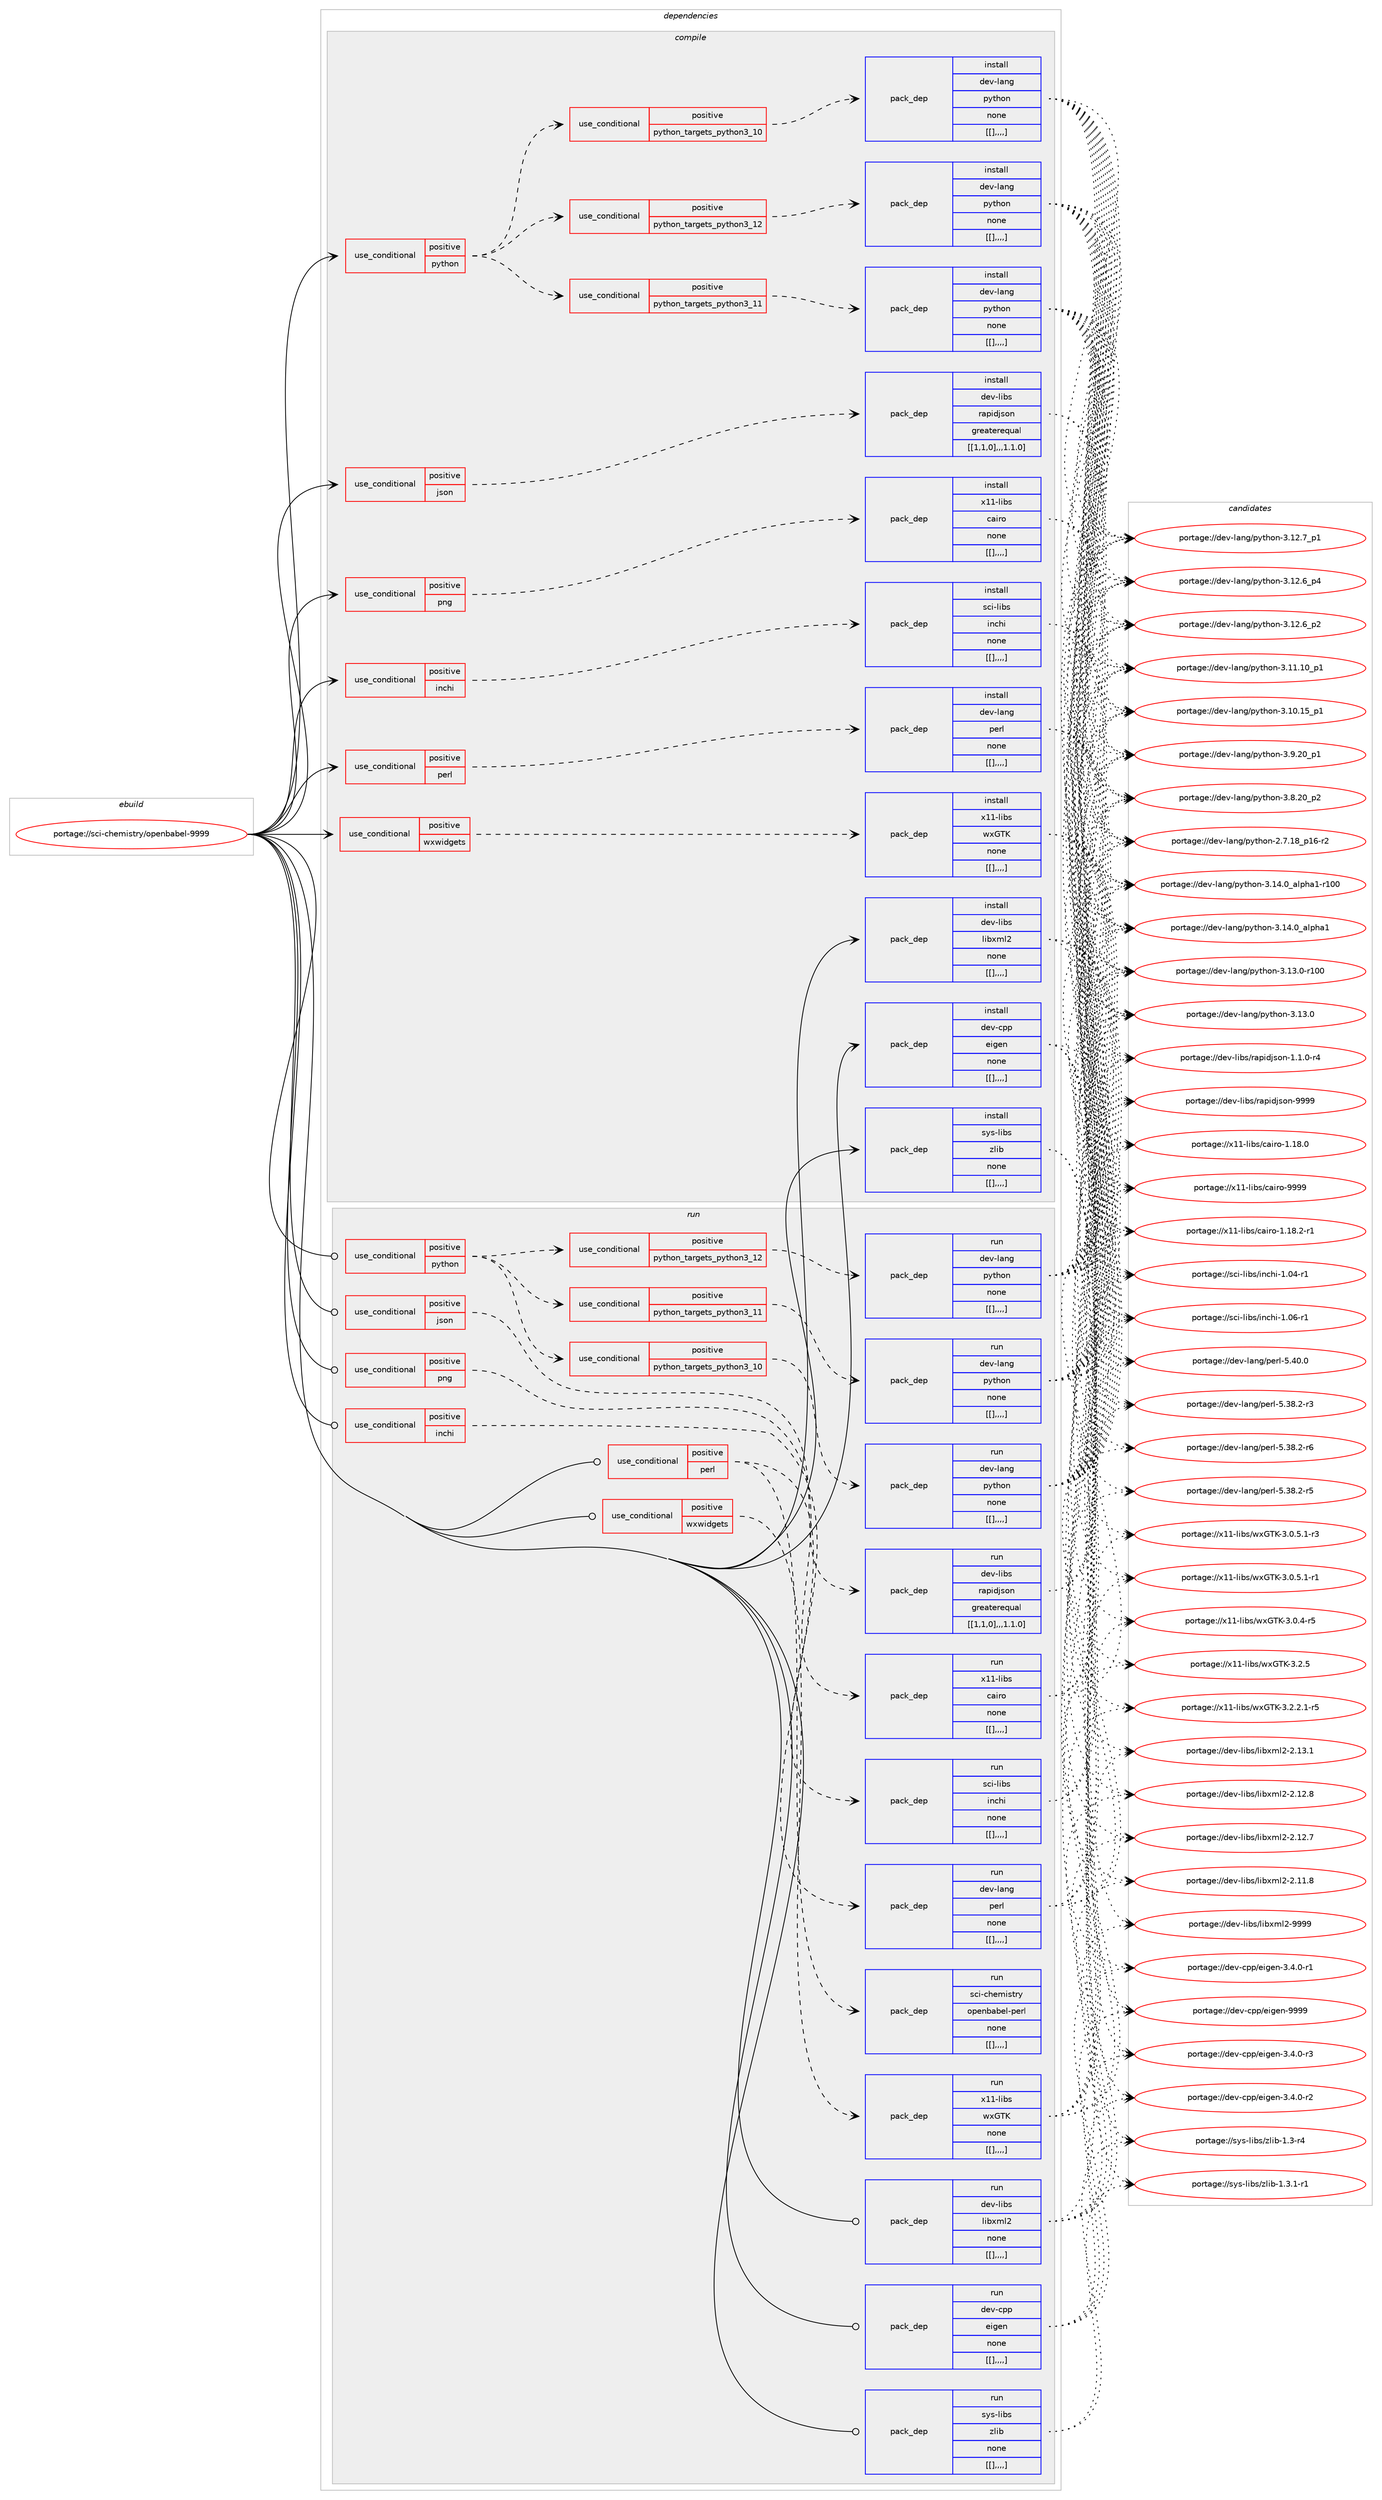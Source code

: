 digraph prolog {

# *************
# Graph options
# *************

newrank=true;
concentrate=true;
compound=true;
graph [rankdir=LR,fontname=Helvetica,fontsize=10,ranksep=1.5];#, ranksep=2.5, nodesep=0.2];
edge  [arrowhead=vee];
node  [fontname=Helvetica,fontsize=10];

# **********
# The ebuild
# **********

subgraph cluster_leftcol {
color=gray;
label=<<i>ebuild</i>>;
id [label="portage://sci-chemistry/openbabel-9999", color=red, width=4, href="../sci-chemistry/openbabel-9999.svg"];
}

# ****************
# The dependencies
# ****************

subgraph cluster_midcol {
color=gray;
label=<<i>dependencies</i>>;
subgraph cluster_compile {
fillcolor="#eeeeee";
style=filled;
label=<<i>compile</i>>;
subgraph cond110617 {
dependency416949 [label=<<TABLE BORDER="0" CELLBORDER="1" CELLSPACING="0" CELLPADDING="4"><TR><TD ROWSPAN="3" CELLPADDING="10">use_conditional</TD></TR><TR><TD>positive</TD></TR><TR><TD>inchi</TD></TR></TABLE>>, shape=none, color=red];
subgraph pack303238 {
dependency416996 [label=<<TABLE BORDER="0" CELLBORDER="1" CELLSPACING="0" CELLPADDING="4" WIDTH="220"><TR><TD ROWSPAN="6" CELLPADDING="30">pack_dep</TD></TR><TR><TD WIDTH="110">install</TD></TR><TR><TD>sci-libs</TD></TR><TR><TD>inchi</TD></TR><TR><TD>none</TD></TR><TR><TD>[[],,,,]</TD></TR></TABLE>>, shape=none, color=blue];
}
dependency416949:e -> dependency416996:w [weight=20,style="dashed",arrowhead="vee"];
}
id:e -> dependency416949:w [weight=20,style="solid",arrowhead="vee"];
subgraph cond110638 {
dependency417000 [label=<<TABLE BORDER="0" CELLBORDER="1" CELLSPACING="0" CELLPADDING="4"><TR><TD ROWSPAN="3" CELLPADDING="10">use_conditional</TD></TR><TR><TD>positive</TD></TR><TR><TD>json</TD></TR></TABLE>>, shape=none, color=red];
subgraph pack303261 {
dependency417013 [label=<<TABLE BORDER="0" CELLBORDER="1" CELLSPACING="0" CELLPADDING="4" WIDTH="220"><TR><TD ROWSPAN="6" CELLPADDING="30">pack_dep</TD></TR><TR><TD WIDTH="110">install</TD></TR><TR><TD>dev-libs</TD></TR><TR><TD>rapidjson</TD></TR><TR><TD>greaterequal</TD></TR><TR><TD>[[1,1,0],,,1.1.0]</TD></TR></TABLE>>, shape=none, color=blue];
}
dependency417000:e -> dependency417013:w [weight=20,style="dashed",arrowhead="vee"];
}
id:e -> dependency417000:w [weight=20,style="solid",arrowhead="vee"];
subgraph cond110649 {
dependency417035 [label=<<TABLE BORDER="0" CELLBORDER="1" CELLSPACING="0" CELLPADDING="4"><TR><TD ROWSPAN="3" CELLPADDING="10">use_conditional</TD></TR><TR><TD>positive</TD></TR><TR><TD>perl</TD></TR></TABLE>>, shape=none, color=red];
subgraph pack303282 {
dependency417042 [label=<<TABLE BORDER="0" CELLBORDER="1" CELLSPACING="0" CELLPADDING="4" WIDTH="220"><TR><TD ROWSPAN="6" CELLPADDING="30">pack_dep</TD></TR><TR><TD WIDTH="110">install</TD></TR><TR><TD>dev-lang</TD></TR><TR><TD>perl</TD></TR><TR><TD>none</TD></TR><TR><TD>[[],,,,]</TD></TR></TABLE>>, shape=none, color=blue];
}
dependency417035:e -> dependency417042:w [weight=20,style="dashed",arrowhead="vee"];
}
id:e -> dependency417035:w [weight=20,style="solid",arrowhead="vee"];
subgraph cond110662 {
dependency417067 [label=<<TABLE BORDER="0" CELLBORDER="1" CELLSPACING="0" CELLPADDING="4"><TR><TD ROWSPAN="3" CELLPADDING="10">use_conditional</TD></TR><TR><TD>positive</TD></TR><TR><TD>png</TD></TR></TABLE>>, shape=none, color=red];
subgraph pack303316 {
dependency417085 [label=<<TABLE BORDER="0" CELLBORDER="1" CELLSPACING="0" CELLPADDING="4" WIDTH="220"><TR><TD ROWSPAN="6" CELLPADDING="30">pack_dep</TD></TR><TR><TD WIDTH="110">install</TD></TR><TR><TD>x11-libs</TD></TR><TR><TD>cairo</TD></TR><TR><TD>none</TD></TR><TR><TD>[[],,,,]</TD></TR></TABLE>>, shape=none, color=blue];
}
dependency417067:e -> dependency417085:w [weight=20,style="dashed",arrowhead="vee"];
}
id:e -> dependency417067:w [weight=20,style="solid",arrowhead="vee"];
subgraph cond110677 {
dependency417111 [label=<<TABLE BORDER="0" CELLBORDER="1" CELLSPACING="0" CELLPADDING="4"><TR><TD ROWSPAN="3" CELLPADDING="10">use_conditional</TD></TR><TR><TD>positive</TD></TR><TR><TD>python</TD></TR></TABLE>>, shape=none, color=red];
subgraph cond110685 {
dependency417211 [label=<<TABLE BORDER="0" CELLBORDER="1" CELLSPACING="0" CELLPADDING="4"><TR><TD ROWSPAN="3" CELLPADDING="10">use_conditional</TD></TR><TR><TD>positive</TD></TR><TR><TD>python_targets_python3_10</TD></TR></TABLE>>, shape=none, color=red];
subgraph pack303416 {
dependency417240 [label=<<TABLE BORDER="0" CELLBORDER="1" CELLSPACING="0" CELLPADDING="4" WIDTH="220"><TR><TD ROWSPAN="6" CELLPADDING="30">pack_dep</TD></TR><TR><TD WIDTH="110">install</TD></TR><TR><TD>dev-lang</TD></TR><TR><TD>python</TD></TR><TR><TD>none</TD></TR><TR><TD>[[],,,,]</TD></TR></TABLE>>, shape=none, color=blue];
}
dependency417211:e -> dependency417240:w [weight=20,style="dashed",arrowhead="vee"];
}
dependency417111:e -> dependency417211:w [weight=20,style="dashed",arrowhead="vee"];
subgraph cond110713 {
dependency417280 [label=<<TABLE BORDER="0" CELLBORDER="1" CELLSPACING="0" CELLPADDING="4"><TR><TD ROWSPAN="3" CELLPADDING="10">use_conditional</TD></TR><TR><TD>positive</TD></TR><TR><TD>python_targets_python3_11</TD></TR></TABLE>>, shape=none, color=red];
subgraph pack303476 {
dependency417330 [label=<<TABLE BORDER="0" CELLBORDER="1" CELLSPACING="0" CELLPADDING="4" WIDTH="220"><TR><TD ROWSPAN="6" CELLPADDING="30">pack_dep</TD></TR><TR><TD WIDTH="110">install</TD></TR><TR><TD>dev-lang</TD></TR><TR><TD>python</TD></TR><TR><TD>none</TD></TR><TR><TD>[[],,,,]</TD></TR></TABLE>>, shape=none, color=blue];
}
dependency417280:e -> dependency417330:w [weight=20,style="dashed",arrowhead="vee"];
}
dependency417111:e -> dependency417280:w [weight=20,style="dashed",arrowhead="vee"];
subgraph cond110735 {
dependency417344 [label=<<TABLE BORDER="0" CELLBORDER="1" CELLSPACING="0" CELLPADDING="4"><TR><TD ROWSPAN="3" CELLPADDING="10">use_conditional</TD></TR><TR><TD>positive</TD></TR><TR><TD>python_targets_python3_12</TD></TR></TABLE>>, shape=none, color=red];
subgraph pack303523 {
dependency417364 [label=<<TABLE BORDER="0" CELLBORDER="1" CELLSPACING="0" CELLPADDING="4" WIDTH="220"><TR><TD ROWSPAN="6" CELLPADDING="30">pack_dep</TD></TR><TR><TD WIDTH="110">install</TD></TR><TR><TD>dev-lang</TD></TR><TR><TD>python</TD></TR><TR><TD>none</TD></TR><TR><TD>[[],,,,]</TD></TR></TABLE>>, shape=none, color=blue];
}
dependency417344:e -> dependency417364:w [weight=20,style="dashed",arrowhead="vee"];
}
dependency417111:e -> dependency417344:w [weight=20,style="dashed",arrowhead="vee"];
}
id:e -> dependency417111:w [weight=20,style="solid",arrowhead="vee"];
subgraph cond110748 {
dependency417405 [label=<<TABLE BORDER="0" CELLBORDER="1" CELLSPACING="0" CELLPADDING="4"><TR><TD ROWSPAN="3" CELLPADDING="10">use_conditional</TD></TR><TR><TD>positive</TD></TR><TR><TD>wxwidgets</TD></TR></TABLE>>, shape=none, color=red];
subgraph pack303568 {
dependency417421 [label=<<TABLE BORDER="0" CELLBORDER="1" CELLSPACING="0" CELLPADDING="4" WIDTH="220"><TR><TD ROWSPAN="6" CELLPADDING="30">pack_dep</TD></TR><TR><TD WIDTH="110">install</TD></TR><TR><TD>x11-libs</TD></TR><TR><TD>wxGTK</TD></TR><TR><TD>none</TD></TR><TR><TD>[[],,,,]</TD></TR></TABLE>>, shape=none, color=blue];
}
dependency417405:e -> dependency417421:w [weight=20,style="dashed",arrowhead="vee"];
}
id:e -> dependency417405:w [weight=20,style="solid",arrowhead="vee"];
subgraph pack303584 {
dependency417443 [label=<<TABLE BORDER="0" CELLBORDER="1" CELLSPACING="0" CELLPADDING="4" WIDTH="220"><TR><TD ROWSPAN="6" CELLPADDING="30">pack_dep</TD></TR><TR><TD WIDTH="110">install</TD></TR><TR><TD>dev-cpp</TD></TR><TR><TD>eigen</TD></TR><TR><TD>none</TD></TR><TR><TD>[[],,,,]</TD></TR></TABLE>>, shape=none, color=blue];
}
id:e -> dependency417443:w [weight=20,style="solid",arrowhead="vee"];
subgraph pack303597 {
dependency417482 [label=<<TABLE BORDER="0" CELLBORDER="1" CELLSPACING="0" CELLPADDING="4" WIDTH="220"><TR><TD ROWSPAN="6" CELLPADDING="30">pack_dep</TD></TR><TR><TD WIDTH="110">install</TD></TR><TR><TD>dev-libs</TD></TR><TR><TD>libxml2</TD></TR><TR><TD>none</TD></TR><TR><TD>[[],,,,]</TD></TR></TABLE>>, shape=none, color=blue];
}
id:e -> dependency417482:w [weight=20,style="solid",arrowhead="vee"];
subgraph pack303637 {
dependency417513 [label=<<TABLE BORDER="0" CELLBORDER="1" CELLSPACING="0" CELLPADDING="4" WIDTH="220"><TR><TD ROWSPAN="6" CELLPADDING="30">pack_dep</TD></TR><TR><TD WIDTH="110">install</TD></TR><TR><TD>sys-libs</TD></TR><TR><TD>zlib</TD></TR><TR><TD>none</TD></TR><TR><TD>[[],,,,]</TD></TR></TABLE>>, shape=none, color=blue];
}
id:e -> dependency417513:w [weight=20,style="solid",arrowhead="vee"];
}
subgraph cluster_compileandrun {
fillcolor="#eeeeee";
style=filled;
label=<<i>compile and run</i>>;
}
subgraph cluster_run {
fillcolor="#eeeeee";
style=filled;
label=<<i>run</i>>;
subgraph cond110767 {
dependency417522 [label=<<TABLE BORDER="0" CELLBORDER="1" CELLSPACING="0" CELLPADDING="4"><TR><TD ROWSPAN="3" CELLPADDING="10">use_conditional</TD></TR><TR><TD>positive</TD></TR><TR><TD>inchi</TD></TR></TABLE>>, shape=none, color=red];
subgraph pack303655 {
dependency417526 [label=<<TABLE BORDER="0" CELLBORDER="1" CELLSPACING="0" CELLPADDING="4" WIDTH="220"><TR><TD ROWSPAN="6" CELLPADDING="30">pack_dep</TD></TR><TR><TD WIDTH="110">run</TD></TR><TR><TD>sci-libs</TD></TR><TR><TD>inchi</TD></TR><TR><TD>none</TD></TR><TR><TD>[[],,,,]</TD></TR></TABLE>>, shape=none, color=blue];
}
dependency417522:e -> dependency417526:w [weight=20,style="dashed",arrowhead="vee"];
}
id:e -> dependency417522:w [weight=20,style="solid",arrowhead="odot"];
subgraph cond110776 {
dependency417579 [label=<<TABLE BORDER="0" CELLBORDER="1" CELLSPACING="0" CELLPADDING="4"><TR><TD ROWSPAN="3" CELLPADDING="10">use_conditional</TD></TR><TR><TD>positive</TD></TR><TR><TD>json</TD></TR></TABLE>>, shape=none, color=red];
subgraph pack303724 {
dependency417600 [label=<<TABLE BORDER="0" CELLBORDER="1" CELLSPACING="0" CELLPADDING="4" WIDTH="220"><TR><TD ROWSPAN="6" CELLPADDING="30">pack_dep</TD></TR><TR><TD WIDTH="110">run</TD></TR><TR><TD>dev-libs</TD></TR><TR><TD>rapidjson</TD></TR><TR><TD>greaterequal</TD></TR><TR><TD>[[1,1,0],,,1.1.0]</TD></TR></TABLE>>, shape=none, color=blue];
}
dependency417579:e -> dependency417600:w [weight=20,style="dashed",arrowhead="vee"];
}
id:e -> dependency417579:w [weight=20,style="solid",arrowhead="odot"];
subgraph cond110789 {
dependency417639 [label=<<TABLE BORDER="0" CELLBORDER="1" CELLSPACING="0" CELLPADDING="4"><TR><TD ROWSPAN="3" CELLPADDING="10">use_conditional</TD></TR><TR><TD>positive</TD></TR><TR><TD>perl</TD></TR></TABLE>>, shape=none, color=red];
subgraph pack303752 {
dependency417725 [label=<<TABLE BORDER="0" CELLBORDER="1" CELLSPACING="0" CELLPADDING="4" WIDTH="220"><TR><TD ROWSPAN="6" CELLPADDING="30">pack_dep</TD></TR><TR><TD WIDTH="110">run</TD></TR><TR><TD>dev-lang</TD></TR><TR><TD>perl</TD></TR><TR><TD>none</TD></TR><TR><TD>[[],,,,]</TD></TR></TABLE>>, shape=none, color=blue];
}
dependency417639:e -> dependency417725:w [weight=20,style="dashed",arrowhead="vee"];
subgraph pack303824 {
dependency417748 [label=<<TABLE BORDER="0" CELLBORDER="1" CELLSPACING="0" CELLPADDING="4" WIDTH="220"><TR><TD ROWSPAN="6" CELLPADDING="30">pack_dep</TD></TR><TR><TD WIDTH="110">run</TD></TR><TR><TD>sci-chemistry</TD></TR><TR><TD>openbabel-perl</TD></TR><TR><TD>none</TD></TR><TR><TD>[[],,,,]</TD></TR></TABLE>>, shape=none, color=blue];
}
dependency417639:e -> dependency417748:w [weight=20,style="dashed",arrowhead="vee"];
}
id:e -> dependency417639:w [weight=20,style="solid",arrowhead="odot"];
subgraph cond110816 {
dependency417787 [label=<<TABLE BORDER="0" CELLBORDER="1" CELLSPACING="0" CELLPADDING="4"><TR><TD ROWSPAN="3" CELLPADDING="10">use_conditional</TD></TR><TR><TD>positive</TD></TR><TR><TD>png</TD></TR></TABLE>>, shape=none, color=red];
subgraph pack303877 {
dependency417832 [label=<<TABLE BORDER="0" CELLBORDER="1" CELLSPACING="0" CELLPADDING="4" WIDTH="220"><TR><TD ROWSPAN="6" CELLPADDING="30">pack_dep</TD></TR><TR><TD WIDTH="110">run</TD></TR><TR><TD>x11-libs</TD></TR><TR><TD>cairo</TD></TR><TR><TD>none</TD></TR><TR><TD>[[],,,,]</TD></TR></TABLE>>, shape=none, color=blue];
}
dependency417787:e -> dependency417832:w [weight=20,style="dashed",arrowhead="vee"];
}
id:e -> dependency417787:w [weight=20,style="solid",arrowhead="odot"];
subgraph cond110832 {
dependency417867 [label=<<TABLE BORDER="0" CELLBORDER="1" CELLSPACING="0" CELLPADDING="4"><TR><TD ROWSPAN="3" CELLPADDING="10">use_conditional</TD></TR><TR><TD>positive</TD></TR><TR><TD>python</TD></TR></TABLE>>, shape=none, color=red];
subgraph cond110854 {
dependency417917 [label=<<TABLE BORDER="0" CELLBORDER="1" CELLSPACING="0" CELLPADDING="4"><TR><TD ROWSPAN="3" CELLPADDING="10">use_conditional</TD></TR><TR><TD>positive</TD></TR><TR><TD>python_targets_python3_10</TD></TR></TABLE>>, shape=none, color=red];
subgraph pack303968 {
dependency417940 [label=<<TABLE BORDER="0" CELLBORDER="1" CELLSPACING="0" CELLPADDING="4" WIDTH="220"><TR><TD ROWSPAN="6" CELLPADDING="30">pack_dep</TD></TR><TR><TD WIDTH="110">run</TD></TR><TR><TD>dev-lang</TD></TR><TR><TD>python</TD></TR><TR><TD>none</TD></TR><TR><TD>[[],,,,]</TD></TR></TABLE>>, shape=none, color=blue];
}
dependency417917:e -> dependency417940:w [weight=20,style="dashed",arrowhead="vee"];
}
dependency417867:e -> dependency417917:w [weight=20,style="dashed",arrowhead="vee"];
subgraph cond110857 {
dependency417947 [label=<<TABLE BORDER="0" CELLBORDER="1" CELLSPACING="0" CELLPADDING="4"><TR><TD ROWSPAN="3" CELLPADDING="10">use_conditional</TD></TR><TR><TD>positive</TD></TR><TR><TD>python_targets_python3_11</TD></TR></TABLE>>, shape=none, color=red];
subgraph pack303999 {
dependency418024 [label=<<TABLE BORDER="0" CELLBORDER="1" CELLSPACING="0" CELLPADDING="4" WIDTH="220"><TR><TD ROWSPAN="6" CELLPADDING="30">pack_dep</TD></TR><TR><TD WIDTH="110">run</TD></TR><TR><TD>dev-lang</TD></TR><TR><TD>python</TD></TR><TR><TD>none</TD></TR><TR><TD>[[],,,,]</TD></TR></TABLE>>, shape=none, color=blue];
}
dependency417947:e -> dependency418024:w [weight=20,style="dashed",arrowhead="vee"];
}
dependency417867:e -> dependency417947:w [weight=20,style="dashed",arrowhead="vee"];
subgraph cond110900 {
dependency418142 [label=<<TABLE BORDER="0" CELLBORDER="1" CELLSPACING="0" CELLPADDING="4"><TR><TD ROWSPAN="3" CELLPADDING="10">use_conditional</TD></TR><TR><TD>positive</TD></TR><TR><TD>python_targets_python3_12</TD></TR></TABLE>>, shape=none, color=red];
subgraph pack304170 {
dependency418354 [label=<<TABLE BORDER="0" CELLBORDER="1" CELLSPACING="0" CELLPADDING="4" WIDTH="220"><TR><TD ROWSPAN="6" CELLPADDING="30">pack_dep</TD></TR><TR><TD WIDTH="110">run</TD></TR><TR><TD>dev-lang</TD></TR><TR><TD>python</TD></TR><TR><TD>none</TD></TR><TR><TD>[[],,,,]</TD></TR></TABLE>>, shape=none, color=blue];
}
dependency418142:e -> dependency418354:w [weight=20,style="dashed",arrowhead="vee"];
}
dependency417867:e -> dependency418142:w [weight=20,style="dashed",arrowhead="vee"];
}
id:e -> dependency417867:w [weight=20,style="solid",arrowhead="odot"];
subgraph cond110943 {
dependency418365 [label=<<TABLE BORDER="0" CELLBORDER="1" CELLSPACING="0" CELLPADDING="4"><TR><TD ROWSPAN="3" CELLPADDING="10">use_conditional</TD></TR><TR><TD>positive</TD></TR><TR><TD>wxwidgets</TD></TR></TABLE>>, shape=none, color=red];
subgraph pack304338 {
dependency418400 [label=<<TABLE BORDER="0" CELLBORDER="1" CELLSPACING="0" CELLPADDING="4" WIDTH="220"><TR><TD ROWSPAN="6" CELLPADDING="30">pack_dep</TD></TR><TR><TD WIDTH="110">run</TD></TR><TR><TD>x11-libs</TD></TR><TR><TD>wxGTK</TD></TR><TR><TD>none</TD></TR><TR><TD>[[],,,,]</TD></TR></TABLE>>, shape=none, color=blue];
}
dependency418365:e -> dependency418400:w [weight=20,style="dashed",arrowhead="vee"];
}
id:e -> dependency418365:w [weight=20,style="solid",arrowhead="odot"];
subgraph pack304360 {
dependency418425 [label=<<TABLE BORDER="0" CELLBORDER="1" CELLSPACING="0" CELLPADDING="4" WIDTH="220"><TR><TD ROWSPAN="6" CELLPADDING="30">pack_dep</TD></TR><TR><TD WIDTH="110">run</TD></TR><TR><TD>dev-cpp</TD></TR><TR><TD>eigen</TD></TR><TR><TD>none</TD></TR><TR><TD>[[],,,,]</TD></TR></TABLE>>, shape=none, color=blue];
}
id:e -> dependency418425:w [weight=20,style="solid",arrowhead="odot"];
subgraph pack304430 {
dependency418486 [label=<<TABLE BORDER="0" CELLBORDER="1" CELLSPACING="0" CELLPADDING="4" WIDTH="220"><TR><TD ROWSPAN="6" CELLPADDING="30">pack_dep</TD></TR><TR><TD WIDTH="110">run</TD></TR><TR><TD>dev-libs</TD></TR><TR><TD>libxml2</TD></TR><TR><TD>none</TD></TR><TR><TD>[[],,,,]</TD></TR></TABLE>>, shape=none, color=blue];
}
id:e -> dependency418486:w [weight=20,style="solid",arrowhead="odot"];
subgraph pack304436 {
dependency418512 [label=<<TABLE BORDER="0" CELLBORDER="1" CELLSPACING="0" CELLPADDING="4" WIDTH="220"><TR><TD ROWSPAN="6" CELLPADDING="30">pack_dep</TD></TR><TR><TD WIDTH="110">run</TD></TR><TR><TD>sys-libs</TD></TR><TR><TD>zlib</TD></TR><TR><TD>none</TD></TR><TR><TD>[[],,,,]</TD></TR></TABLE>>, shape=none, color=blue];
}
id:e -> dependency418512:w [weight=20,style="solid",arrowhead="odot"];
}
}

# **************
# The candidates
# **************

subgraph cluster_choices {
rank=same;
color=gray;
label=<<i>candidates</i>>;

subgraph choice303832 {
color=black;
nodesep=1;
choice115991054510810598115471051109910410545494648544511449 [label="portage://sci-libs/inchi-1.06-r1", color=red, width=4,href="../sci-libs/inchi-1.06-r1.svg"];
choice115991054510810598115471051109910410545494648524511449 [label="portage://sci-libs/inchi-1.04-r1", color=red, width=4,href="../sci-libs/inchi-1.04-r1.svg"];
dependency416996:e -> choice115991054510810598115471051109910410545494648544511449:w [style=dotted,weight="100"];
dependency416996:e -> choice115991054510810598115471051109910410545494648524511449:w [style=dotted,weight="100"];
}
subgraph choice303855 {
color=black;
nodesep=1;
choice100101118451081059811547114971121051001061151111104557575757 [label="portage://dev-libs/rapidjson-9999", color=red, width=4,href="../dev-libs/rapidjson-9999.svg"];
choice100101118451081059811547114971121051001061151111104549464946484511452 [label="portage://dev-libs/rapidjson-1.1.0-r4", color=red, width=4,href="../dev-libs/rapidjson-1.1.0-r4.svg"];
dependency417013:e -> choice100101118451081059811547114971121051001061151111104557575757:w [style=dotted,weight="100"];
dependency417013:e -> choice100101118451081059811547114971121051001061151111104549464946484511452:w [style=dotted,weight="100"];
}
subgraph choice303860 {
color=black;
nodesep=1;
choice10010111845108971101034711210111410845534652484648 [label="portage://dev-lang/perl-5.40.0", color=red, width=4,href="../dev-lang/perl-5.40.0.svg"];
choice100101118451089711010347112101114108455346515646504511454 [label="portage://dev-lang/perl-5.38.2-r6", color=red, width=4,href="../dev-lang/perl-5.38.2-r6.svg"];
choice100101118451089711010347112101114108455346515646504511453 [label="portage://dev-lang/perl-5.38.2-r5", color=red, width=4,href="../dev-lang/perl-5.38.2-r5.svg"];
choice100101118451089711010347112101114108455346515646504511451 [label="portage://dev-lang/perl-5.38.2-r3", color=red, width=4,href="../dev-lang/perl-5.38.2-r3.svg"];
dependency417042:e -> choice10010111845108971101034711210111410845534652484648:w [style=dotted,weight="100"];
dependency417042:e -> choice100101118451089711010347112101114108455346515646504511454:w [style=dotted,weight="100"];
dependency417042:e -> choice100101118451089711010347112101114108455346515646504511453:w [style=dotted,weight="100"];
dependency417042:e -> choice100101118451089711010347112101114108455346515646504511451:w [style=dotted,weight="100"];
}
subgraph choice303865 {
color=black;
nodesep=1;
choice120494945108105981154799971051141114557575757 [label="portage://x11-libs/cairo-9999", color=red, width=4,href="../x11-libs/cairo-9999.svg"];
choice12049494510810598115479997105114111454946495646504511449 [label="portage://x11-libs/cairo-1.18.2-r1", color=red, width=4,href="../x11-libs/cairo-1.18.2-r1.svg"];
choice1204949451081059811547999710511411145494649564648 [label="portage://x11-libs/cairo-1.18.0", color=red, width=4,href="../x11-libs/cairo-1.18.0.svg"];
dependency417085:e -> choice120494945108105981154799971051141114557575757:w [style=dotted,weight="100"];
dependency417085:e -> choice12049494510810598115479997105114111454946495646504511449:w [style=dotted,weight="100"];
dependency417085:e -> choice1204949451081059811547999710511411145494649564648:w [style=dotted,weight="100"];
}
subgraph choice303891 {
color=black;
nodesep=1;
choice100101118451089711010347112121116104111110455146495246489597108112104974945114494848 [label="portage://dev-lang/python-3.14.0_alpha1-r100", color=red, width=4,href="../dev-lang/python-3.14.0_alpha1-r100.svg"];
choice1001011184510897110103471121211161041111104551464952464895971081121049749 [label="portage://dev-lang/python-3.14.0_alpha1", color=red, width=4,href="../dev-lang/python-3.14.0_alpha1.svg"];
choice1001011184510897110103471121211161041111104551464951464845114494848 [label="portage://dev-lang/python-3.13.0-r100", color=red, width=4,href="../dev-lang/python-3.13.0-r100.svg"];
choice10010111845108971101034711212111610411111045514649514648 [label="portage://dev-lang/python-3.13.0", color=red, width=4,href="../dev-lang/python-3.13.0.svg"];
choice100101118451089711010347112121116104111110455146495046559511249 [label="portage://dev-lang/python-3.12.7_p1", color=red, width=4,href="../dev-lang/python-3.12.7_p1.svg"];
choice100101118451089711010347112121116104111110455146495046549511252 [label="portage://dev-lang/python-3.12.6_p4", color=red, width=4,href="../dev-lang/python-3.12.6_p4.svg"];
choice100101118451089711010347112121116104111110455146495046549511250 [label="portage://dev-lang/python-3.12.6_p2", color=red, width=4,href="../dev-lang/python-3.12.6_p2.svg"];
choice10010111845108971101034711212111610411111045514649494649489511249 [label="portage://dev-lang/python-3.11.10_p1", color=red, width=4,href="../dev-lang/python-3.11.10_p1.svg"];
choice10010111845108971101034711212111610411111045514649484649539511249 [label="portage://dev-lang/python-3.10.15_p1", color=red, width=4,href="../dev-lang/python-3.10.15_p1.svg"];
choice100101118451089711010347112121116104111110455146574650489511249 [label="portage://dev-lang/python-3.9.20_p1", color=red, width=4,href="../dev-lang/python-3.9.20_p1.svg"];
choice100101118451089711010347112121116104111110455146564650489511250 [label="portage://dev-lang/python-3.8.20_p2", color=red, width=4,href="../dev-lang/python-3.8.20_p2.svg"];
choice100101118451089711010347112121116104111110455046554649569511249544511450 [label="portage://dev-lang/python-2.7.18_p16-r2", color=red, width=4,href="../dev-lang/python-2.7.18_p16-r2.svg"];
dependency417240:e -> choice100101118451089711010347112121116104111110455146495246489597108112104974945114494848:w [style=dotted,weight="100"];
dependency417240:e -> choice1001011184510897110103471121211161041111104551464952464895971081121049749:w [style=dotted,weight="100"];
dependency417240:e -> choice1001011184510897110103471121211161041111104551464951464845114494848:w [style=dotted,weight="100"];
dependency417240:e -> choice10010111845108971101034711212111610411111045514649514648:w [style=dotted,weight="100"];
dependency417240:e -> choice100101118451089711010347112121116104111110455146495046559511249:w [style=dotted,weight="100"];
dependency417240:e -> choice100101118451089711010347112121116104111110455146495046549511252:w [style=dotted,weight="100"];
dependency417240:e -> choice100101118451089711010347112121116104111110455146495046549511250:w [style=dotted,weight="100"];
dependency417240:e -> choice10010111845108971101034711212111610411111045514649494649489511249:w [style=dotted,weight="100"];
dependency417240:e -> choice10010111845108971101034711212111610411111045514649484649539511249:w [style=dotted,weight="100"];
dependency417240:e -> choice100101118451089711010347112121116104111110455146574650489511249:w [style=dotted,weight="100"];
dependency417240:e -> choice100101118451089711010347112121116104111110455146564650489511250:w [style=dotted,weight="100"];
dependency417240:e -> choice100101118451089711010347112121116104111110455046554649569511249544511450:w [style=dotted,weight="100"];
}
subgraph choice303903 {
color=black;
nodesep=1;
choice100101118451089711010347112121116104111110455146495246489597108112104974945114494848 [label="portage://dev-lang/python-3.14.0_alpha1-r100", color=red, width=4,href="../dev-lang/python-3.14.0_alpha1-r100.svg"];
choice1001011184510897110103471121211161041111104551464952464895971081121049749 [label="portage://dev-lang/python-3.14.0_alpha1", color=red, width=4,href="../dev-lang/python-3.14.0_alpha1.svg"];
choice1001011184510897110103471121211161041111104551464951464845114494848 [label="portage://dev-lang/python-3.13.0-r100", color=red, width=4,href="../dev-lang/python-3.13.0-r100.svg"];
choice10010111845108971101034711212111610411111045514649514648 [label="portage://dev-lang/python-3.13.0", color=red, width=4,href="../dev-lang/python-3.13.0.svg"];
choice100101118451089711010347112121116104111110455146495046559511249 [label="portage://dev-lang/python-3.12.7_p1", color=red, width=4,href="../dev-lang/python-3.12.7_p1.svg"];
choice100101118451089711010347112121116104111110455146495046549511252 [label="portage://dev-lang/python-3.12.6_p4", color=red, width=4,href="../dev-lang/python-3.12.6_p4.svg"];
choice100101118451089711010347112121116104111110455146495046549511250 [label="portage://dev-lang/python-3.12.6_p2", color=red, width=4,href="../dev-lang/python-3.12.6_p2.svg"];
choice10010111845108971101034711212111610411111045514649494649489511249 [label="portage://dev-lang/python-3.11.10_p1", color=red, width=4,href="../dev-lang/python-3.11.10_p1.svg"];
choice10010111845108971101034711212111610411111045514649484649539511249 [label="portage://dev-lang/python-3.10.15_p1", color=red, width=4,href="../dev-lang/python-3.10.15_p1.svg"];
choice100101118451089711010347112121116104111110455146574650489511249 [label="portage://dev-lang/python-3.9.20_p1", color=red, width=4,href="../dev-lang/python-3.9.20_p1.svg"];
choice100101118451089711010347112121116104111110455146564650489511250 [label="portage://dev-lang/python-3.8.20_p2", color=red, width=4,href="../dev-lang/python-3.8.20_p2.svg"];
choice100101118451089711010347112121116104111110455046554649569511249544511450 [label="portage://dev-lang/python-2.7.18_p16-r2", color=red, width=4,href="../dev-lang/python-2.7.18_p16-r2.svg"];
dependency417330:e -> choice100101118451089711010347112121116104111110455146495246489597108112104974945114494848:w [style=dotted,weight="100"];
dependency417330:e -> choice1001011184510897110103471121211161041111104551464952464895971081121049749:w [style=dotted,weight="100"];
dependency417330:e -> choice1001011184510897110103471121211161041111104551464951464845114494848:w [style=dotted,weight="100"];
dependency417330:e -> choice10010111845108971101034711212111610411111045514649514648:w [style=dotted,weight="100"];
dependency417330:e -> choice100101118451089711010347112121116104111110455146495046559511249:w [style=dotted,weight="100"];
dependency417330:e -> choice100101118451089711010347112121116104111110455146495046549511252:w [style=dotted,weight="100"];
dependency417330:e -> choice100101118451089711010347112121116104111110455146495046549511250:w [style=dotted,weight="100"];
dependency417330:e -> choice10010111845108971101034711212111610411111045514649494649489511249:w [style=dotted,weight="100"];
dependency417330:e -> choice10010111845108971101034711212111610411111045514649484649539511249:w [style=dotted,weight="100"];
dependency417330:e -> choice100101118451089711010347112121116104111110455146574650489511249:w [style=dotted,weight="100"];
dependency417330:e -> choice100101118451089711010347112121116104111110455146564650489511250:w [style=dotted,weight="100"];
dependency417330:e -> choice100101118451089711010347112121116104111110455046554649569511249544511450:w [style=dotted,weight="100"];
}
subgraph choice303916 {
color=black;
nodesep=1;
choice100101118451089711010347112121116104111110455146495246489597108112104974945114494848 [label="portage://dev-lang/python-3.14.0_alpha1-r100", color=red, width=4,href="../dev-lang/python-3.14.0_alpha1-r100.svg"];
choice1001011184510897110103471121211161041111104551464952464895971081121049749 [label="portage://dev-lang/python-3.14.0_alpha1", color=red, width=4,href="../dev-lang/python-3.14.0_alpha1.svg"];
choice1001011184510897110103471121211161041111104551464951464845114494848 [label="portage://dev-lang/python-3.13.0-r100", color=red, width=4,href="../dev-lang/python-3.13.0-r100.svg"];
choice10010111845108971101034711212111610411111045514649514648 [label="portage://dev-lang/python-3.13.0", color=red, width=4,href="../dev-lang/python-3.13.0.svg"];
choice100101118451089711010347112121116104111110455146495046559511249 [label="portage://dev-lang/python-3.12.7_p1", color=red, width=4,href="../dev-lang/python-3.12.7_p1.svg"];
choice100101118451089711010347112121116104111110455146495046549511252 [label="portage://dev-lang/python-3.12.6_p4", color=red, width=4,href="../dev-lang/python-3.12.6_p4.svg"];
choice100101118451089711010347112121116104111110455146495046549511250 [label="portage://dev-lang/python-3.12.6_p2", color=red, width=4,href="../dev-lang/python-3.12.6_p2.svg"];
choice10010111845108971101034711212111610411111045514649494649489511249 [label="portage://dev-lang/python-3.11.10_p1", color=red, width=4,href="../dev-lang/python-3.11.10_p1.svg"];
choice10010111845108971101034711212111610411111045514649484649539511249 [label="portage://dev-lang/python-3.10.15_p1", color=red, width=4,href="../dev-lang/python-3.10.15_p1.svg"];
choice100101118451089711010347112121116104111110455146574650489511249 [label="portage://dev-lang/python-3.9.20_p1", color=red, width=4,href="../dev-lang/python-3.9.20_p1.svg"];
choice100101118451089711010347112121116104111110455146564650489511250 [label="portage://dev-lang/python-3.8.20_p2", color=red, width=4,href="../dev-lang/python-3.8.20_p2.svg"];
choice100101118451089711010347112121116104111110455046554649569511249544511450 [label="portage://dev-lang/python-2.7.18_p16-r2", color=red, width=4,href="../dev-lang/python-2.7.18_p16-r2.svg"];
dependency417364:e -> choice100101118451089711010347112121116104111110455146495246489597108112104974945114494848:w [style=dotted,weight="100"];
dependency417364:e -> choice1001011184510897110103471121211161041111104551464952464895971081121049749:w [style=dotted,weight="100"];
dependency417364:e -> choice1001011184510897110103471121211161041111104551464951464845114494848:w [style=dotted,weight="100"];
dependency417364:e -> choice10010111845108971101034711212111610411111045514649514648:w [style=dotted,weight="100"];
dependency417364:e -> choice100101118451089711010347112121116104111110455146495046559511249:w [style=dotted,weight="100"];
dependency417364:e -> choice100101118451089711010347112121116104111110455146495046549511252:w [style=dotted,weight="100"];
dependency417364:e -> choice100101118451089711010347112121116104111110455146495046549511250:w [style=dotted,weight="100"];
dependency417364:e -> choice10010111845108971101034711212111610411111045514649494649489511249:w [style=dotted,weight="100"];
dependency417364:e -> choice10010111845108971101034711212111610411111045514649484649539511249:w [style=dotted,weight="100"];
dependency417364:e -> choice100101118451089711010347112121116104111110455146574650489511249:w [style=dotted,weight="100"];
dependency417364:e -> choice100101118451089711010347112121116104111110455146564650489511250:w [style=dotted,weight="100"];
dependency417364:e -> choice100101118451089711010347112121116104111110455046554649569511249544511450:w [style=dotted,weight="100"];
}
subgraph choice303923 {
color=black;
nodesep=1;
choice1204949451081059811547119120718475455146504653 [label="portage://x11-libs/wxGTK-3.2.5", color=red, width=4,href="../x11-libs/wxGTK-3.2.5.svg"];
choice120494945108105981154711912071847545514650465046494511453 [label="portage://x11-libs/wxGTK-3.2.2.1-r5", color=red, width=4,href="../x11-libs/wxGTK-3.2.2.1-r5.svg"];
choice120494945108105981154711912071847545514648465346494511451 [label="portage://x11-libs/wxGTK-3.0.5.1-r3", color=red, width=4,href="../x11-libs/wxGTK-3.0.5.1-r3.svg"];
choice120494945108105981154711912071847545514648465346494511449 [label="portage://x11-libs/wxGTK-3.0.5.1-r1", color=red, width=4,href="../x11-libs/wxGTK-3.0.5.1-r1.svg"];
choice12049494510810598115471191207184754551464846524511453 [label="portage://x11-libs/wxGTK-3.0.4-r5", color=red, width=4,href="../x11-libs/wxGTK-3.0.4-r5.svg"];
dependency417421:e -> choice1204949451081059811547119120718475455146504653:w [style=dotted,weight="100"];
dependency417421:e -> choice120494945108105981154711912071847545514650465046494511453:w [style=dotted,weight="100"];
dependency417421:e -> choice120494945108105981154711912071847545514648465346494511451:w [style=dotted,weight="100"];
dependency417421:e -> choice120494945108105981154711912071847545514648465346494511449:w [style=dotted,weight="100"];
dependency417421:e -> choice12049494510810598115471191207184754551464846524511453:w [style=dotted,weight="100"];
}
subgraph choice303941 {
color=black;
nodesep=1;
choice1001011184599112112471011051031011104557575757 [label="portage://dev-cpp/eigen-9999", color=red, width=4,href="../dev-cpp/eigen-9999.svg"];
choice1001011184599112112471011051031011104551465246484511451 [label="portage://dev-cpp/eigen-3.4.0-r3", color=red, width=4,href="../dev-cpp/eigen-3.4.0-r3.svg"];
choice1001011184599112112471011051031011104551465246484511450 [label="portage://dev-cpp/eigen-3.4.0-r2", color=red, width=4,href="../dev-cpp/eigen-3.4.0-r2.svg"];
choice1001011184599112112471011051031011104551465246484511449 [label="portage://dev-cpp/eigen-3.4.0-r1", color=red, width=4,href="../dev-cpp/eigen-3.4.0-r1.svg"];
dependency417443:e -> choice1001011184599112112471011051031011104557575757:w [style=dotted,weight="100"];
dependency417443:e -> choice1001011184599112112471011051031011104551465246484511451:w [style=dotted,weight="100"];
dependency417443:e -> choice1001011184599112112471011051031011104551465246484511450:w [style=dotted,weight="100"];
dependency417443:e -> choice1001011184599112112471011051031011104551465246484511449:w [style=dotted,weight="100"];
}
subgraph choice303951 {
color=black;
nodesep=1;
choice10010111845108105981154710810598120109108504557575757 [label="portage://dev-libs/libxml2-9999", color=red, width=4,href="../dev-libs/libxml2-9999.svg"];
choice100101118451081059811547108105981201091085045504649514649 [label="portage://dev-libs/libxml2-2.13.1", color=red, width=4,href="../dev-libs/libxml2-2.13.1.svg"];
choice100101118451081059811547108105981201091085045504649504656 [label="portage://dev-libs/libxml2-2.12.8", color=red, width=4,href="../dev-libs/libxml2-2.12.8.svg"];
choice100101118451081059811547108105981201091085045504649504655 [label="portage://dev-libs/libxml2-2.12.7", color=red, width=4,href="../dev-libs/libxml2-2.12.7.svg"];
choice100101118451081059811547108105981201091085045504649494656 [label="portage://dev-libs/libxml2-2.11.8", color=red, width=4,href="../dev-libs/libxml2-2.11.8.svg"];
dependency417482:e -> choice10010111845108105981154710810598120109108504557575757:w [style=dotted,weight="100"];
dependency417482:e -> choice100101118451081059811547108105981201091085045504649514649:w [style=dotted,weight="100"];
dependency417482:e -> choice100101118451081059811547108105981201091085045504649504656:w [style=dotted,weight="100"];
dependency417482:e -> choice100101118451081059811547108105981201091085045504649504655:w [style=dotted,weight="100"];
dependency417482:e -> choice100101118451081059811547108105981201091085045504649494656:w [style=dotted,weight="100"];
}
subgraph choice303997 {
color=black;
nodesep=1;
choice115121115451081059811547122108105984549465146494511449 [label="portage://sys-libs/zlib-1.3.1-r1", color=red, width=4,href="../sys-libs/zlib-1.3.1-r1.svg"];
choice11512111545108105981154712210810598454946514511452 [label="portage://sys-libs/zlib-1.3-r4", color=red, width=4,href="../sys-libs/zlib-1.3-r4.svg"];
dependency417513:e -> choice115121115451081059811547122108105984549465146494511449:w [style=dotted,weight="100"];
dependency417513:e -> choice11512111545108105981154712210810598454946514511452:w [style=dotted,weight="100"];
}
subgraph choice304001 {
color=black;
nodesep=1;
choice115991054510810598115471051109910410545494648544511449 [label="portage://sci-libs/inchi-1.06-r1", color=red, width=4,href="../sci-libs/inchi-1.06-r1.svg"];
choice115991054510810598115471051109910410545494648524511449 [label="portage://sci-libs/inchi-1.04-r1", color=red, width=4,href="../sci-libs/inchi-1.04-r1.svg"];
dependency417526:e -> choice115991054510810598115471051109910410545494648544511449:w [style=dotted,weight="100"];
dependency417526:e -> choice115991054510810598115471051109910410545494648524511449:w [style=dotted,weight="100"];
}
subgraph choice304014 {
color=black;
nodesep=1;
choice100101118451081059811547114971121051001061151111104557575757 [label="portage://dev-libs/rapidjson-9999", color=red, width=4,href="../dev-libs/rapidjson-9999.svg"];
choice100101118451081059811547114971121051001061151111104549464946484511452 [label="portage://dev-libs/rapidjson-1.1.0-r4", color=red, width=4,href="../dev-libs/rapidjson-1.1.0-r4.svg"];
dependency417600:e -> choice100101118451081059811547114971121051001061151111104557575757:w [style=dotted,weight="100"];
dependency417600:e -> choice100101118451081059811547114971121051001061151111104549464946484511452:w [style=dotted,weight="100"];
}
subgraph choice304017 {
color=black;
nodesep=1;
choice10010111845108971101034711210111410845534652484648 [label="portage://dev-lang/perl-5.40.0", color=red, width=4,href="../dev-lang/perl-5.40.0.svg"];
choice100101118451089711010347112101114108455346515646504511454 [label="portage://dev-lang/perl-5.38.2-r6", color=red, width=4,href="../dev-lang/perl-5.38.2-r6.svg"];
choice100101118451089711010347112101114108455346515646504511453 [label="portage://dev-lang/perl-5.38.2-r5", color=red, width=4,href="../dev-lang/perl-5.38.2-r5.svg"];
choice100101118451089711010347112101114108455346515646504511451 [label="portage://dev-lang/perl-5.38.2-r3", color=red, width=4,href="../dev-lang/perl-5.38.2-r3.svg"];
dependency417725:e -> choice10010111845108971101034711210111410845534652484648:w [style=dotted,weight="100"];
dependency417725:e -> choice100101118451089711010347112101114108455346515646504511454:w [style=dotted,weight="100"];
dependency417725:e -> choice100101118451089711010347112101114108455346515646504511453:w [style=dotted,weight="100"];
dependency417725:e -> choice100101118451089711010347112101114108455346515646504511451:w [style=dotted,weight="100"];
}
subgraph choice304019 {
color=black;
nodesep=1;
}
subgraph choice304029 {
color=black;
nodesep=1;
choice120494945108105981154799971051141114557575757 [label="portage://x11-libs/cairo-9999", color=red, width=4,href="../x11-libs/cairo-9999.svg"];
choice12049494510810598115479997105114111454946495646504511449 [label="portage://x11-libs/cairo-1.18.2-r1", color=red, width=4,href="../x11-libs/cairo-1.18.2-r1.svg"];
choice1204949451081059811547999710511411145494649564648 [label="portage://x11-libs/cairo-1.18.0", color=red, width=4,href="../x11-libs/cairo-1.18.0.svg"];
dependency417832:e -> choice120494945108105981154799971051141114557575757:w [style=dotted,weight="100"];
dependency417832:e -> choice12049494510810598115479997105114111454946495646504511449:w [style=dotted,weight="100"];
dependency417832:e -> choice1204949451081059811547999710511411145494649564648:w [style=dotted,weight="100"];
}
subgraph choice304031 {
color=black;
nodesep=1;
choice100101118451089711010347112121116104111110455146495246489597108112104974945114494848 [label="portage://dev-lang/python-3.14.0_alpha1-r100", color=red, width=4,href="../dev-lang/python-3.14.0_alpha1-r100.svg"];
choice1001011184510897110103471121211161041111104551464952464895971081121049749 [label="portage://dev-lang/python-3.14.0_alpha1", color=red, width=4,href="../dev-lang/python-3.14.0_alpha1.svg"];
choice1001011184510897110103471121211161041111104551464951464845114494848 [label="portage://dev-lang/python-3.13.0-r100", color=red, width=4,href="../dev-lang/python-3.13.0-r100.svg"];
choice10010111845108971101034711212111610411111045514649514648 [label="portage://dev-lang/python-3.13.0", color=red, width=4,href="../dev-lang/python-3.13.0.svg"];
choice100101118451089711010347112121116104111110455146495046559511249 [label="portage://dev-lang/python-3.12.7_p1", color=red, width=4,href="../dev-lang/python-3.12.7_p1.svg"];
choice100101118451089711010347112121116104111110455146495046549511252 [label="portage://dev-lang/python-3.12.6_p4", color=red, width=4,href="../dev-lang/python-3.12.6_p4.svg"];
choice100101118451089711010347112121116104111110455146495046549511250 [label="portage://dev-lang/python-3.12.6_p2", color=red, width=4,href="../dev-lang/python-3.12.6_p2.svg"];
choice10010111845108971101034711212111610411111045514649494649489511249 [label="portage://dev-lang/python-3.11.10_p1", color=red, width=4,href="../dev-lang/python-3.11.10_p1.svg"];
choice10010111845108971101034711212111610411111045514649484649539511249 [label="portage://dev-lang/python-3.10.15_p1", color=red, width=4,href="../dev-lang/python-3.10.15_p1.svg"];
choice100101118451089711010347112121116104111110455146574650489511249 [label="portage://dev-lang/python-3.9.20_p1", color=red, width=4,href="../dev-lang/python-3.9.20_p1.svg"];
choice100101118451089711010347112121116104111110455146564650489511250 [label="portage://dev-lang/python-3.8.20_p2", color=red, width=4,href="../dev-lang/python-3.8.20_p2.svg"];
choice100101118451089711010347112121116104111110455046554649569511249544511450 [label="portage://dev-lang/python-2.7.18_p16-r2", color=red, width=4,href="../dev-lang/python-2.7.18_p16-r2.svg"];
dependency417940:e -> choice100101118451089711010347112121116104111110455146495246489597108112104974945114494848:w [style=dotted,weight="100"];
dependency417940:e -> choice1001011184510897110103471121211161041111104551464952464895971081121049749:w [style=dotted,weight="100"];
dependency417940:e -> choice1001011184510897110103471121211161041111104551464951464845114494848:w [style=dotted,weight="100"];
dependency417940:e -> choice10010111845108971101034711212111610411111045514649514648:w [style=dotted,weight="100"];
dependency417940:e -> choice100101118451089711010347112121116104111110455146495046559511249:w [style=dotted,weight="100"];
dependency417940:e -> choice100101118451089711010347112121116104111110455146495046549511252:w [style=dotted,weight="100"];
dependency417940:e -> choice100101118451089711010347112121116104111110455146495046549511250:w [style=dotted,weight="100"];
dependency417940:e -> choice10010111845108971101034711212111610411111045514649494649489511249:w [style=dotted,weight="100"];
dependency417940:e -> choice10010111845108971101034711212111610411111045514649484649539511249:w [style=dotted,weight="100"];
dependency417940:e -> choice100101118451089711010347112121116104111110455146574650489511249:w [style=dotted,weight="100"];
dependency417940:e -> choice100101118451089711010347112121116104111110455146564650489511250:w [style=dotted,weight="100"];
dependency417940:e -> choice100101118451089711010347112121116104111110455046554649569511249544511450:w [style=dotted,weight="100"];
}
subgraph choice304046 {
color=black;
nodesep=1;
choice100101118451089711010347112121116104111110455146495246489597108112104974945114494848 [label="portage://dev-lang/python-3.14.0_alpha1-r100", color=red, width=4,href="../dev-lang/python-3.14.0_alpha1-r100.svg"];
choice1001011184510897110103471121211161041111104551464952464895971081121049749 [label="portage://dev-lang/python-3.14.0_alpha1", color=red, width=4,href="../dev-lang/python-3.14.0_alpha1.svg"];
choice1001011184510897110103471121211161041111104551464951464845114494848 [label="portage://dev-lang/python-3.13.0-r100", color=red, width=4,href="../dev-lang/python-3.13.0-r100.svg"];
choice10010111845108971101034711212111610411111045514649514648 [label="portage://dev-lang/python-3.13.0", color=red, width=4,href="../dev-lang/python-3.13.0.svg"];
choice100101118451089711010347112121116104111110455146495046559511249 [label="portage://dev-lang/python-3.12.7_p1", color=red, width=4,href="../dev-lang/python-3.12.7_p1.svg"];
choice100101118451089711010347112121116104111110455146495046549511252 [label="portage://dev-lang/python-3.12.6_p4", color=red, width=4,href="../dev-lang/python-3.12.6_p4.svg"];
choice100101118451089711010347112121116104111110455146495046549511250 [label="portage://dev-lang/python-3.12.6_p2", color=red, width=4,href="../dev-lang/python-3.12.6_p2.svg"];
choice10010111845108971101034711212111610411111045514649494649489511249 [label="portage://dev-lang/python-3.11.10_p1", color=red, width=4,href="../dev-lang/python-3.11.10_p1.svg"];
choice10010111845108971101034711212111610411111045514649484649539511249 [label="portage://dev-lang/python-3.10.15_p1", color=red, width=4,href="../dev-lang/python-3.10.15_p1.svg"];
choice100101118451089711010347112121116104111110455146574650489511249 [label="portage://dev-lang/python-3.9.20_p1", color=red, width=4,href="../dev-lang/python-3.9.20_p1.svg"];
choice100101118451089711010347112121116104111110455146564650489511250 [label="portage://dev-lang/python-3.8.20_p2", color=red, width=4,href="../dev-lang/python-3.8.20_p2.svg"];
choice100101118451089711010347112121116104111110455046554649569511249544511450 [label="portage://dev-lang/python-2.7.18_p16-r2", color=red, width=4,href="../dev-lang/python-2.7.18_p16-r2.svg"];
dependency418024:e -> choice100101118451089711010347112121116104111110455146495246489597108112104974945114494848:w [style=dotted,weight="100"];
dependency418024:e -> choice1001011184510897110103471121211161041111104551464952464895971081121049749:w [style=dotted,weight="100"];
dependency418024:e -> choice1001011184510897110103471121211161041111104551464951464845114494848:w [style=dotted,weight="100"];
dependency418024:e -> choice10010111845108971101034711212111610411111045514649514648:w [style=dotted,weight="100"];
dependency418024:e -> choice100101118451089711010347112121116104111110455146495046559511249:w [style=dotted,weight="100"];
dependency418024:e -> choice100101118451089711010347112121116104111110455146495046549511252:w [style=dotted,weight="100"];
dependency418024:e -> choice100101118451089711010347112121116104111110455146495046549511250:w [style=dotted,weight="100"];
dependency418024:e -> choice10010111845108971101034711212111610411111045514649494649489511249:w [style=dotted,weight="100"];
dependency418024:e -> choice10010111845108971101034711212111610411111045514649484649539511249:w [style=dotted,weight="100"];
dependency418024:e -> choice100101118451089711010347112121116104111110455146574650489511249:w [style=dotted,weight="100"];
dependency418024:e -> choice100101118451089711010347112121116104111110455146564650489511250:w [style=dotted,weight="100"];
dependency418024:e -> choice100101118451089711010347112121116104111110455046554649569511249544511450:w [style=dotted,weight="100"];
}
subgraph choice304051 {
color=black;
nodesep=1;
choice100101118451089711010347112121116104111110455146495246489597108112104974945114494848 [label="portage://dev-lang/python-3.14.0_alpha1-r100", color=red, width=4,href="../dev-lang/python-3.14.0_alpha1-r100.svg"];
choice1001011184510897110103471121211161041111104551464952464895971081121049749 [label="portage://dev-lang/python-3.14.0_alpha1", color=red, width=4,href="../dev-lang/python-3.14.0_alpha1.svg"];
choice1001011184510897110103471121211161041111104551464951464845114494848 [label="portage://dev-lang/python-3.13.0-r100", color=red, width=4,href="../dev-lang/python-3.13.0-r100.svg"];
choice10010111845108971101034711212111610411111045514649514648 [label="portage://dev-lang/python-3.13.0", color=red, width=4,href="../dev-lang/python-3.13.0.svg"];
choice100101118451089711010347112121116104111110455146495046559511249 [label="portage://dev-lang/python-3.12.7_p1", color=red, width=4,href="../dev-lang/python-3.12.7_p1.svg"];
choice100101118451089711010347112121116104111110455146495046549511252 [label="portage://dev-lang/python-3.12.6_p4", color=red, width=4,href="../dev-lang/python-3.12.6_p4.svg"];
choice100101118451089711010347112121116104111110455146495046549511250 [label="portage://dev-lang/python-3.12.6_p2", color=red, width=4,href="../dev-lang/python-3.12.6_p2.svg"];
choice10010111845108971101034711212111610411111045514649494649489511249 [label="portage://dev-lang/python-3.11.10_p1", color=red, width=4,href="../dev-lang/python-3.11.10_p1.svg"];
choice10010111845108971101034711212111610411111045514649484649539511249 [label="portage://dev-lang/python-3.10.15_p1", color=red, width=4,href="../dev-lang/python-3.10.15_p1.svg"];
choice100101118451089711010347112121116104111110455146574650489511249 [label="portage://dev-lang/python-3.9.20_p1", color=red, width=4,href="../dev-lang/python-3.9.20_p1.svg"];
choice100101118451089711010347112121116104111110455146564650489511250 [label="portage://dev-lang/python-3.8.20_p2", color=red, width=4,href="../dev-lang/python-3.8.20_p2.svg"];
choice100101118451089711010347112121116104111110455046554649569511249544511450 [label="portage://dev-lang/python-2.7.18_p16-r2", color=red, width=4,href="../dev-lang/python-2.7.18_p16-r2.svg"];
dependency418354:e -> choice100101118451089711010347112121116104111110455146495246489597108112104974945114494848:w [style=dotted,weight="100"];
dependency418354:e -> choice1001011184510897110103471121211161041111104551464952464895971081121049749:w [style=dotted,weight="100"];
dependency418354:e -> choice1001011184510897110103471121211161041111104551464951464845114494848:w [style=dotted,weight="100"];
dependency418354:e -> choice10010111845108971101034711212111610411111045514649514648:w [style=dotted,weight="100"];
dependency418354:e -> choice100101118451089711010347112121116104111110455146495046559511249:w [style=dotted,weight="100"];
dependency418354:e -> choice100101118451089711010347112121116104111110455146495046549511252:w [style=dotted,weight="100"];
dependency418354:e -> choice100101118451089711010347112121116104111110455146495046549511250:w [style=dotted,weight="100"];
dependency418354:e -> choice10010111845108971101034711212111610411111045514649494649489511249:w [style=dotted,weight="100"];
dependency418354:e -> choice10010111845108971101034711212111610411111045514649484649539511249:w [style=dotted,weight="100"];
dependency418354:e -> choice100101118451089711010347112121116104111110455146574650489511249:w [style=dotted,weight="100"];
dependency418354:e -> choice100101118451089711010347112121116104111110455146564650489511250:w [style=dotted,weight="100"];
dependency418354:e -> choice100101118451089711010347112121116104111110455046554649569511249544511450:w [style=dotted,weight="100"];
}
subgraph choice304056 {
color=black;
nodesep=1;
choice1204949451081059811547119120718475455146504653 [label="portage://x11-libs/wxGTK-3.2.5", color=red, width=4,href="../x11-libs/wxGTK-3.2.5.svg"];
choice120494945108105981154711912071847545514650465046494511453 [label="portage://x11-libs/wxGTK-3.2.2.1-r5", color=red, width=4,href="../x11-libs/wxGTK-3.2.2.1-r5.svg"];
choice120494945108105981154711912071847545514648465346494511451 [label="portage://x11-libs/wxGTK-3.0.5.1-r3", color=red, width=4,href="../x11-libs/wxGTK-3.0.5.1-r3.svg"];
choice120494945108105981154711912071847545514648465346494511449 [label="portage://x11-libs/wxGTK-3.0.5.1-r1", color=red, width=4,href="../x11-libs/wxGTK-3.0.5.1-r1.svg"];
choice12049494510810598115471191207184754551464846524511453 [label="portage://x11-libs/wxGTK-3.0.4-r5", color=red, width=4,href="../x11-libs/wxGTK-3.0.4-r5.svg"];
dependency418400:e -> choice1204949451081059811547119120718475455146504653:w [style=dotted,weight="100"];
dependency418400:e -> choice120494945108105981154711912071847545514650465046494511453:w [style=dotted,weight="100"];
dependency418400:e -> choice120494945108105981154711912071847545514648465346494511451:w [style=dotted,weight="100"];
dependency418400:e -> choice120494945108105981154711912071847545514648465346494511449:w [style=dotted,weight="100"];
dependency418400:e -> choice12049494510810598115471191207184754551464846524511453:w [style=dotted,weight="100"];
}
subgraph choice304074 {
color=black;
nodesep=1;
choice1001011184599112112471011051031011104557575757 [label="portage://dev-cpp/eigen-9999", color=red, width=4,href="../dev-cpp/eigen-9999.svg"];
choice1001011184599112112471011051031011104551465246484511451 [label="portage://dev-cpp/eigen-3.4.0-r3", color=red, width=4,href="../dev-cpp/eigen-3.4.0-r3.svg"];
choice1001011184599112112471011051031011104551465246484511450 [label="portage://dev-cpp/eigen-3.4.0-r2", color=red, width=4,href="../dev-cpp/eigen-3.4.0-r2.svg"];
choice1001011184599112112471011051031011104551465246484511449 [label="portage://dev-cpp/eigen-3.4.0-r1", color=red, width=4,href="../dev-cpp/eigen-3.4.0-r1.svg"];
dependency418425:e -> choice1001011184599112112471011051031011104557575757:w [style=dotted,weight="100"];
dependency418425:e -> choice1001011184599112112471011051031011104551465246484511451:w [style=dotted,weight="100"];
dependency418425:e -> choice1001011184599112112471011051031011104551465246484511450:w [style=dotted,weight="100"];
dependency418425:e -> choice1001011184599112112471011051031011104551465246484511449:w [style=dotted,weight="100"];
}
subgraph choice304090 {
color=black;
nodesep=1;
choice10010111845108105981154710810598120109108504557575757 [label="portage://dev-libs/libxml2-9999", color=red, width=4,href="../dev-libs/libxml2-9999.svg"];
choice100101118451081059811547108105981201091085045504649514649 [label="portage://dev-libs/libxml2-2.13.1", color=red, width=4,href="../dev-libs/libxml2-2.13.1.svg"];
choice100101118451081059811547108105981201091085045504649504656 [label="portage://dev-libs/libxml2-2.12.8", color=red, width=4,href="../dev-libs/libxml2-2.12.8.svg"];
choice100101118451081059811547108105981201091085045504649504655 [label="portage://dev-libs/libxml2-2.12.7", color=red, width=4,href="../dev-libs/libxml2-2.12.7.svg"];
choice100101118451081059811547108105981201091085045504649494656 [label="portage://dev-libs/libxml2-2.11.8", color=red, width=4,href="../dev-libs/libxml2-2.11.8.svg"];
dependency418486:e -> choice10010111845108105981154710810598120109108504557575757:w [style=dotted,weight="100"];
dependency418486:e -> choice100101118451081059811547108105981201091085045504649514649:w [style=dotted,weight="100"];
dependency418486:e -> choice100101118451081059811547108105981201091085045504649504656:w [style=dotted,weight="100"];
dependency418486:e -> choice100101118451081059811547108105981201091085045504649504655:w [style=dotted,weight="100"];
dependency418486:e -> choice100101118451081059811547108105981201091085045504649494656:w [style=dotted,weight="100"];
}
subgraph choice304116 {
color=black;
nodesep=1;
choice115121115451081059811547122108105984549465146494511449 [label="portage://sys-libs/zlib-1.3.1-r1", color=red, width=4,href="../sys-libs/zlib-1.3.1-r1.svg"];
choice11512111545108105981154712210810598454946514511452 [label="portage://sys-libs/zlib-1.3-r4", color=red, width=4,href="../sys-libs/zlib-1.3-r4.svg"];
dependency418512:e -> choice115121115451081059811547122108105984549465146494511449:w [style=dotted,weight="100"];
dependency418512:e -> choice11512111545108105981154712210810598454946514511452:w [style=dotted,weight="100"];
}
}

}
